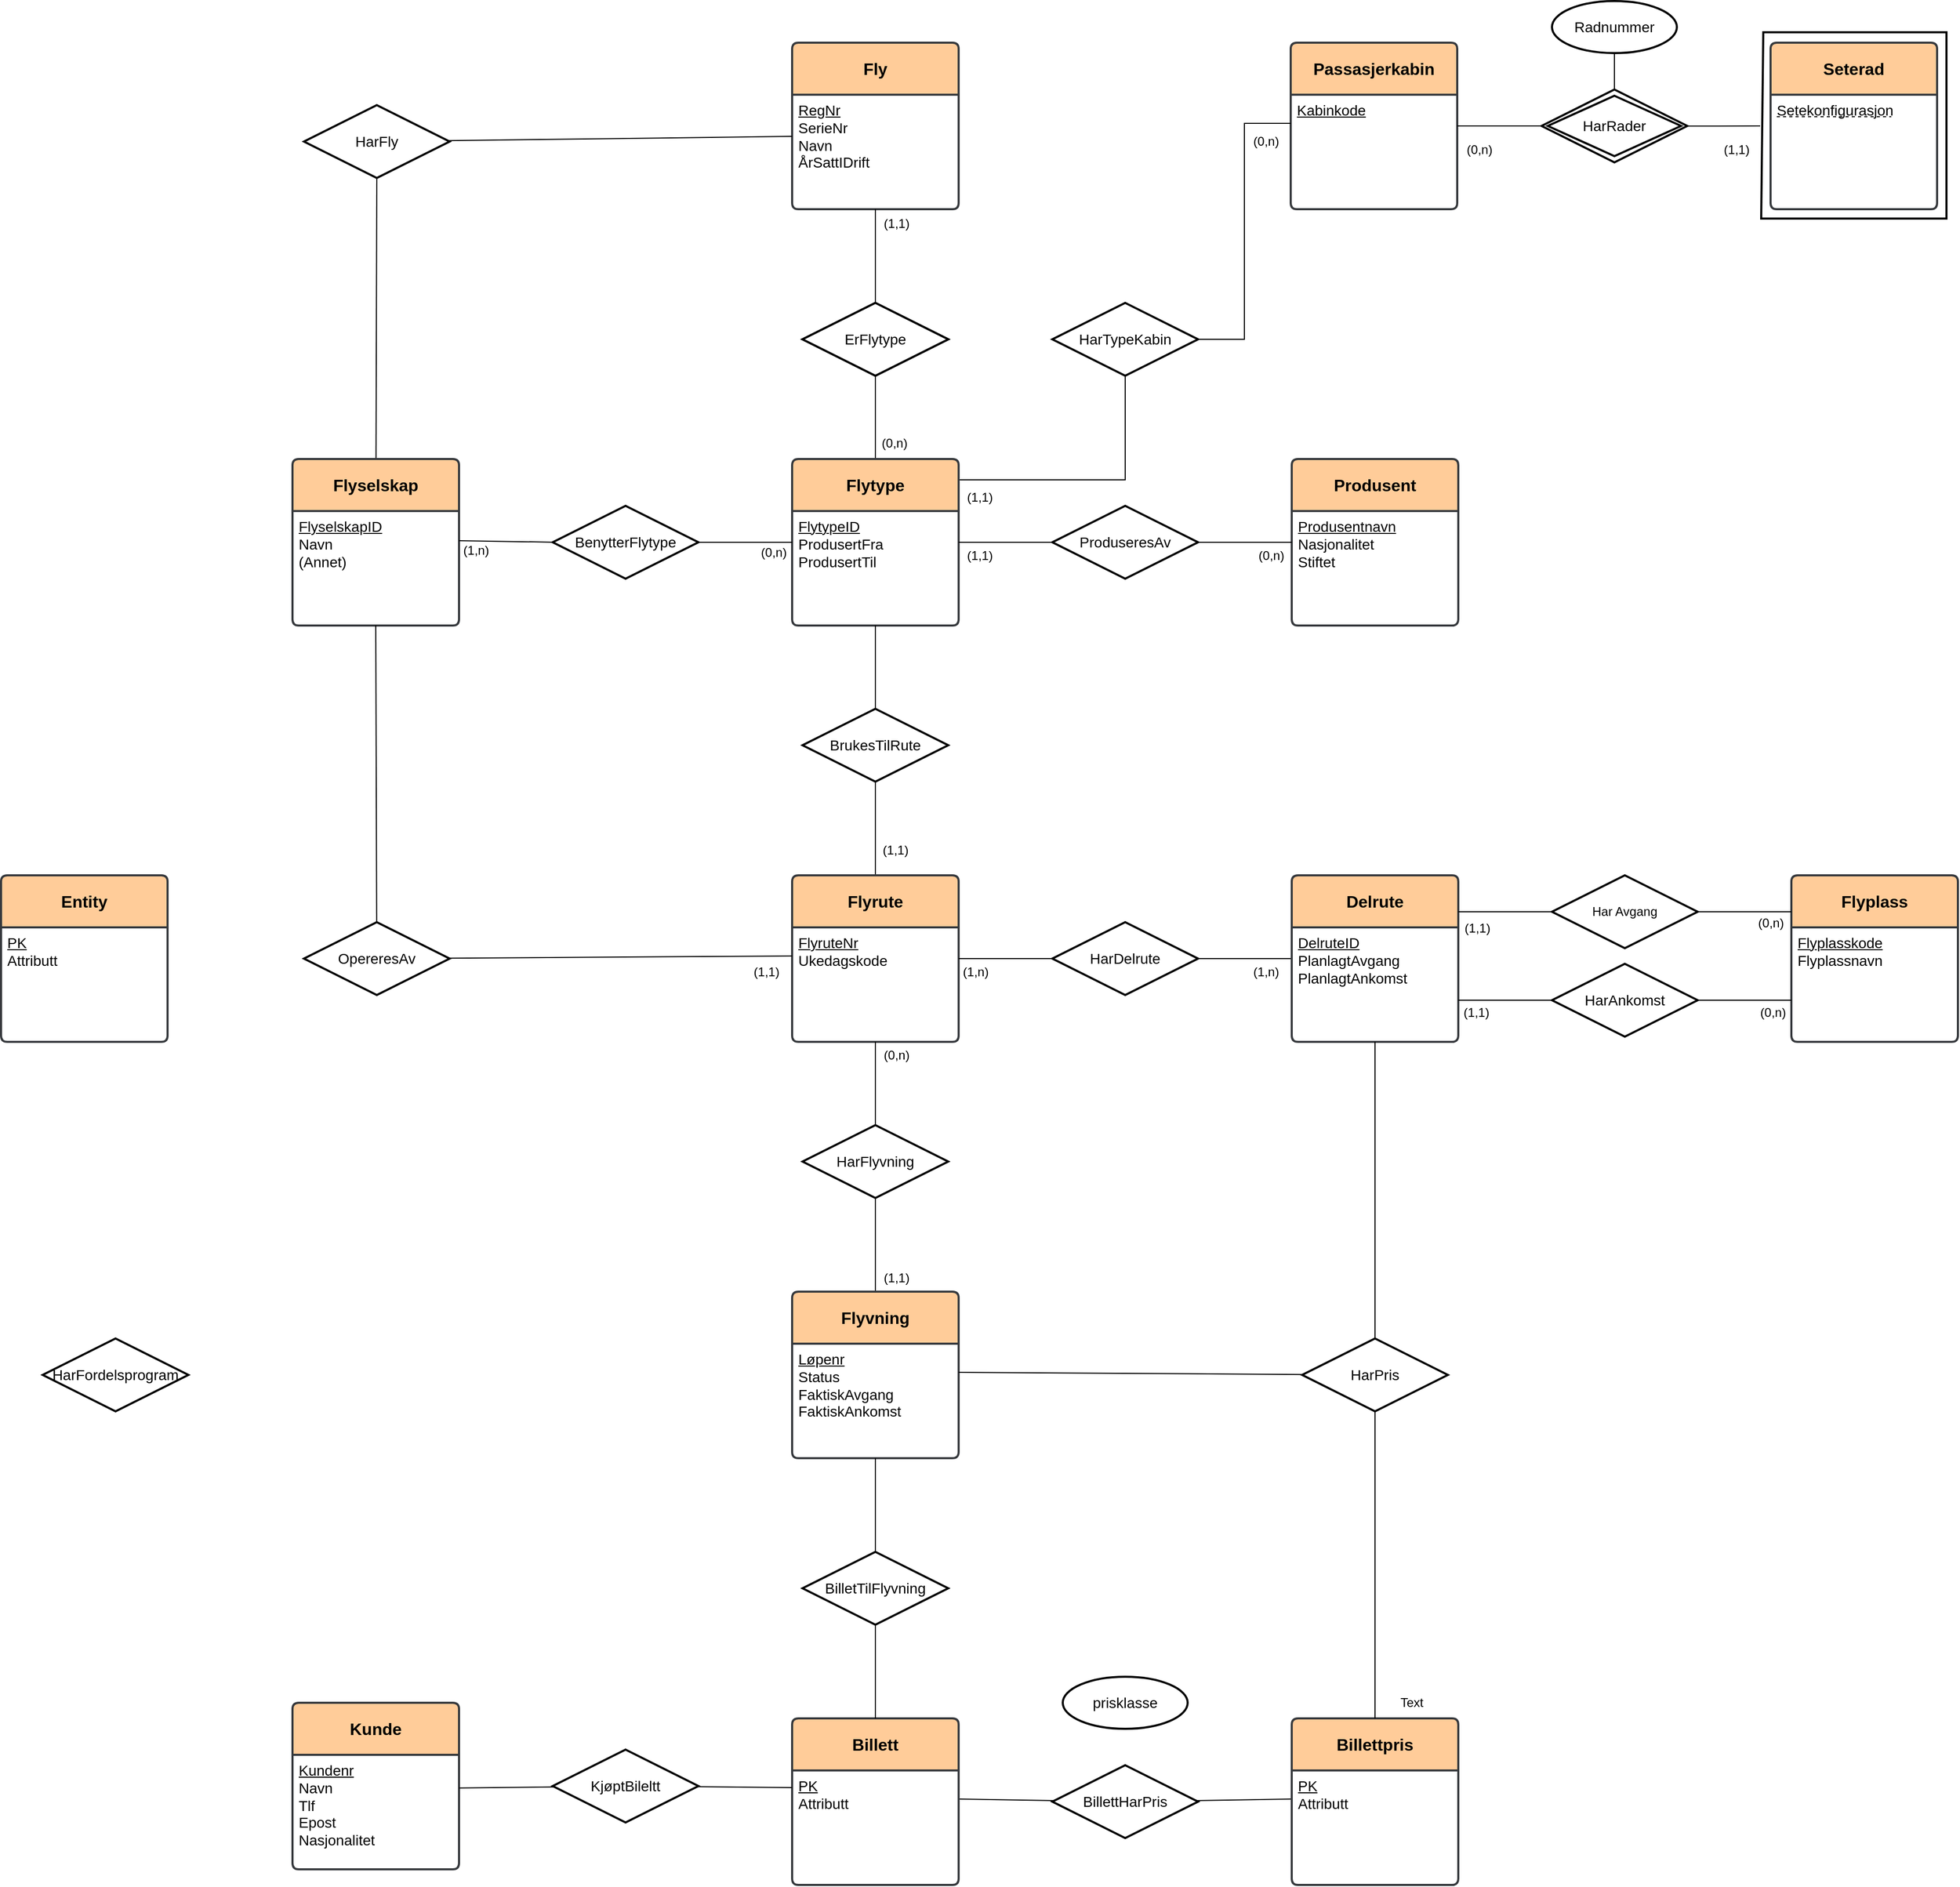 <mxfile>
    <diagram id="1Zk1XJ8AuGHgXQJe4rgg" name="Page-1">
        <mxGraphModel dx="1352" dy="1334" grid="1" gridSize="10" guides="1" tooltips="1" connect="1" arrows="1" fold="1" page="0" pageScale="1" pageWidth="827" pageHeight="1169" math="0" shadow="0">
            <root>
                <mxCell id="0"/>
                <mxCell id="1" parent="0"/>
                <mxCell id="122" style="edgeStyle=none;html=1;" parent="1" source="114" target="113" edge="1">
                    <mxGeometry relative="1" as="geometry"/>
                </mxCell>
                <mxCell id="148" style="edgeStyle=none;html=1;entryX=0.5;entryY=1;entryDx=0;entryDy=0;endArrow=none;endFill=0;" parent="1" source="2" target="147" edge="1">
                    <mxGeometry relative="1" as="geometry"/>
                </mxCell>
                <mxCell id="2" value="&lt;font style=&quot;font-size: 16px;&quot;&gt;&lt;b style=&quot;&quot;&gt;Flyselskap&lt;/b&gt;&lt;/font&gt;" style="swimlane;childLayout=stackLayout;horizontal=1;startSize=50;horizontalStack=0;rounded=1;fontSize=14;fontStyle=0;strokeWidth=2;resizeParent=0;resizeLast=1;shadow=0;dashed=0;align=center;arcSize=4;whiteSpace=wrap;html=1;fillColor=#ffcc99;strokeColor=#36393d;" parent="1" vertex="1">
                    <mxGeometry x="320" y="320" width="160" height="160" as="geometry"/>
                </mxCell>
                <mxCell id="3" value="&lt;div style=&quot;&quot;&gt;&lt;span style=&quot;font-size: 14px;&quot;&gt;&lt;u&gt;FlyselskapID&lt;/u&gt;&lt;/span&gt;&lt;/div&gt;&lt;div style=&quot;&quot;&gt;&lt;span style=&quot;font-size: 14px;&quot;&gt;Navn&lt;/span&gt;&lt;/div&gt;&lt;div style=&quot;&quot;&gt;&lt;span style=&quot;font-size: 14px;&quot;&gt;(Annet)&lt;/span&gt;&lt;/div&gt;" style="align=left;strokeColor=none;fillColor=none;spacingLeft=4;fontSize=12;verticalAlign=top;resizable=0;rotatable=0;part=1;html=1;" parent="2" vertex="1">
                    <mxGeometry y="50" width="160" height="110" as="geometry"/>
                </mxCell>
                <mxCell id="14" style="edgeStyle=none;html=1;entryX=0.5;entryY=1;entryDx=0;entryDy=0;endArrow=none;endFill=0;" parent="1" source="4" target="13" edge="1">
                    <mxGeometry relative="1" as="geometry"/>
                </mxCell>
                <mxCell id="89" style="edgeStyle=orthogonalEdgeStyle;html=1;exitX=1;exitY=0.25;exitDx=0;exitDy=0;entryX=0.5;entryY=1;entryDx=0;entryDy=0;rounded=0;curved=0;endArrow=none;endFill=0;" parent="1" source="4" target="88" edge="1">
                    <mxGeometry relative="1" as="geometry">
                        <Array as="points">
                            <mxPoint x="960" y="340"/>
                            <mxPoint x="1120" y="340"/>
                        </Array>
                    </mxGeometry>
                </mxCell>
                <mxCell id="4" value="&lt;font style=&quot;font-size: 16px;&quot;&gt;&lt;b style=&quot;&quot;&gt;Flytype&lt;/b&gt;&lt;/font&gt;" style="swimlane;childLayout=stackLayout;horizontal=1;startSize=50;horizontalStack=0;rounded=1;fontSize=14;fontStyle=0;strokeWidth=2;resizeParent=0;resizeLast=1;shadow=0;dashed=0;align=center;arcSize=4;whiteSpace=wrap;html=1;fillColor=#ffcc99;strokeColor=#36393d;" parent="1" vertex="1">
                    <mxGeometry x="800" y="320" width="160" height="160" as="geometry"/>
                </mxCell>
                <mxCell id="5" value="&lt;div style=&quot;&quot;&gt;&lt;span style=&quot;background-color: transparent;&quot;&gt;&lt;u style=&quot;&quot;&gt;&lt;font style=&quot;font-size: 14px;&quot;&gt;FlytypeID&lt;/font&gt;&lt;/u&gt;&lt;/span&gt;&lt;/div&gt;&lt;div style=&quot;&quot;&gt;&lt;font style=&quot;font-size: 14px;&quot;&gt;ProdusertFra&lt;/font&gt;&lt;/div&gt;&lt;div style=&quot;&quot;&gt;&lt;font style=&quot;font-size: 14px;&quot;&gt;ProdusertTil&lt;/font&gt;&lt;/div&gt;" style="align=left;strokeColor=none;fillColor=none;spacingLeft=4;fontSize=12;verticalAlign=top;resizable=0;rotatable=0;part=1;html=1;" parent="4" vertex="1">
                    <mxGeometry y="50" width="160" height="110" as="geometry"/>
                </mxCell>
                <mxCell id="9" style="edgeStyle=none;html=1;entryX=0;entryY=0.5;entryDx=0;entryDy=0;endArrow=none;endFill=0;" parent="1" source="6" target="4" edge="1">
                    <mxGeometry relative="1" as="geometry"/>
                </mxCell>
                <mxCell id="56" style="edgeStyle=none;html=1;entryX=1;entryY=0.25;entryDx=0;entryDy=0;endArrow=none;endFill=0;" parent="1" edge="1">
                    <mxGeometry relative="1" as="geometry">
                        <mxPoint x="572.121" y="399.939" as="sourcePoint"/>
                        <mxPoint x="480" y="398.5" as="targetPoint"/>
                    </mxGeometry>
                </mxCell>
                <mxCell id="6" value="&lt;font style=&quot;font-size: 14px;&quot;&gt;BenytterFlytype&lt;/font&gt;" style="shape=rhombus;perimeter=rhombusPerimeter;whiteSpace=wrap;html=1;align=center;strokeWidth=2;" parent="1" vertex="1">
                    <mxGeometry x="570" y="365" width="140" height="70" as="geometry"/>
                </mxCell>
                <mxCell id="10" value="&lt;font style=&quot;font-size: 16px;&quot;&gt;&lt;b style=&quot;&quot;&gt;Fly&lt;/b&gt;&lt;/font&gt;" style="swimlane;childLayout=stackLayout;horizontal=1;startSize=50;horizontalStack=0;rounded=1;fontSize=14;fontStyle=0;strokeWidth=2;resizeParent=0;resizeLast=1;shadow=0;dashed=0;align=center;arcSize=4;whiteSpace=wrap;html=1;fillColor=#ffcc99;strokeColor=#36393d;" parent="1" vertex="1">
                    <mxGeometry x="800" y="-80" width="160" height="160" as="geometry"/>
                </mxCell>
                <mxCell id="11" value="&lt;div style=&quot;&quot;&gt;&lt;span style=&quot;font-size: 14px;&quot;&gt;&lt;u&gt;RegNr&lt;/u&gt;&lt;/span&gt;&lt;/div&gt;&lt;div style=&quot;&quot;&gt;&lt;span style=&quot;font-size: 14px;&quot;&gt;SerieNr&lt;/span&gt;&lt;/div&gt;&lt;div style=&quot;&quot;&gt;&lt;span style=&quot;font-size: 14px;&quot;&gt;Navn&lt;/span&gt;&lt;/div&gt;&lt;div style=&quot;&quot;&gt;&lt;span style=&quot;font-size: 14px;&quot;&gt;ÅrSattIDrift&lt;/span&gt;&lt;/div&gt;" style="align=left;strokeColor=none;fillColor=none;spacingLeft=4;fontSize=12;verticalAlign=top;resizable=0;rotatable=0;part=1;html=1;" parent="10" vertex="1">
                    <mxGeometry y="50" width="160" height="110" as="geometry"/>
                </mxCell>
                <mxCell id="12" value="&lt;font style=&quot;font-size: 14px;&quot;&gt;Relationship&lt;/font&gt;" style="shape=rhombus;perimeter=rhombusPerimeter;whiteSpace=wrap;html=1;align=center;strokeWidth=2;" parent="1" vertex="1">
                    <mxGeometry x="810" y="170" width="140" height="70" as="geometry"/>
                </mxCell>
                <mxCell id="15" style="edgeStyle=none;html=1;entryX=0.5;entryY=1;entryDx=0;entryDy=0;endArrow=none;endFill=0;" parent="1" source="13" target="11" edge="1">
                    <mxGeometry relative="1" as="geometry"/>
                </mxCell>
                <mxCell id="13" value="&lt;span style=&quot;font-size: 14px;&quot;&gt;ErFlytype&lt;/span&gt;" style="shape=rhombus;perimeter=rhombusPerimeter;whiteSpace=wrap;html=1;align=center;strokeWidth=2;" parent="1" vertex="1">
                    <mxGeometry x="810" y="170" width="140" height="70" as="geometry"/>
                </mxCell>
                <mxCell id="16" value="&lt;font style=&quot;font-size: 16px;&quot;&gt;&lt;b style=&quot;&quot;&gt;Produsent&lt;/b&gt;&lt;/font&gt;" style="swimlane;childLayout=stackLayout;horizontal=1;startSize=50;horizontalStack=0;rounded=1;fontSize=14;fontStyle=0;strokeWidth=2;resizeParent=0;resizeLast=1;shadow=0;dashed=0;align=center;arcSize=4;whiteSpace=wrap;html=1;fillColor=#ffcc99;strokeColor=#36393d;" parent="1" vertex="1">
                    <mxGeometry x="1280" y="320" width="160" height="160" as="geometry"/>
                </mxCell>
                <mxCell id="17" value="&lt;div style=&quot;&quot;&gt;&lt;span style=&quot;font-size: 14px;&quot;&gt;&lt;u&gt;Produsentnavn&lt;/u&gt;&lt;/span&gt;&lt;/div&gt;&lt;div style=&quot;&quot;&gt;&lt;span style=&quot;font-size: 14px;&quot;&gt;Nasjonalitet&lt;/span&gt;&lt;/div&gt;&lt;div style=&quot;&quot;&gt;&lt;span style=&quot;font-size: 14px;&quot;&gt;Stiftet&lt;/span&gt;&lt;/div&gt;" style="align=left;strokeColor=none;fillColor=none;spacingLeft=4;fontSize=12;verticalAlign=top;resizable=0;rotatable=0;part=1;html=1;" parent="16" vertex="1">
                    <mxGeometry y="50" width="160" height="110" as="geometry"/>
                </mxCell>
                <mxCell id="19" value="&lt;font style=&quot;font-size: 14px;&quot;&gt;ProduseresAv&lt;/font&gt;" style="shape=rhombus;perimeter=rhombusPerimeter;whiteSpace=wrap;html=1;align=center;strokeWidth=2;" parent="1" vertex="1">
                    <mxGeometry x="1050" y="365" width="140" height="70" as="geometry"/>
                </mxCell>
                <mxCell id="21" style="edgeStyle=none;html=1;entryX=1;entryY=0.273;entryDx=0;entryDy=0;entryPerimeter=0;endArrow=none;endFill=0;" parent="1" source="19" target="5" edge="1">
                    <mxGeometry relative="1" as="geometry"/>
                </mxCell>
                <mxCell id="22" style="edgeStyle=none;html=1;entryX=0;entryY=0.273;entryDx=0;entryDy=0;entryPerimeter=0;endArrow=none;endFill=0;" parent="1" source="19" target="17" edge="1">
                    <mxGeometry relative="1" as="geometry"/>
                </mxCell>
                <mxCell id="29" style="edgeStyle=none;html=1;entryX=0.5;entryY=1;entryDx=0;entryDy=0;endArrow=none;endFill=0;" parent="1" source="23" target="5" edge="1">
                    <mxGeometry relative="1" as="geometry"/>
                </mxCell>
                <mxCell id="30" style="edgeStyle=none;html=1;entryX=0.5;entryY=0;entryDx=0;entryDy=0;endArrow=none;endFill=0;" parent="1" source="23" target="24" edge="1">
                    <mxGeometry relative="1" as="geometry"/>
                </mxCell>
                <mxCell id="23" value="&lt;font style=&quot;font-size: 14px;&quot;&gt;BrukesTilRute&lt;/font&gt;" style="shape=rhombus;perimeter=rhombusPerimeter;whiteSpace=wrap;html=1;align=center;strokeWidth=2;" parent="1" vertex="1">
                    <mxGeometry x="810" y="560" width="140" height="70" as="geometry"/>
                </mxCell>
                <mxCell id="24" value="&lt;font style=&quot;font-size: 16px;&quot;&gt;&lt;b style=&quot;&quot;&gt;Flyrute&lt;/b&gt;&lt;/font&gt;" style="swimlane;childLayout=stackLayout;horizontal=1;startSize=50;horizontalStack=0;rounded=1;fontSize=14;fontStyle=0;strokeWidth=2;resizeParent=0;resizeLast=1;shadow=0;dashed=0;align=center;arcSize=4;whiteSpace=wrap;html=1;fillColor=#ffcc99;strokeColor=#36393d;" parent="1" vertex="1">
                    <mxGeometry x="800" y="720" width="160" height="160" as="geometry"/>
                </mxCell>
                <mxCell id="25" value="&lt;div style=&quot;&quot;&gt;&lt;span style=&quot;font-size: 14px;&quot;&gt;&lt;u&gt;FlyruteNr&lt;/u&gt;&lt;/span&gt;&lt;/div&gt;&lt;div style=&quot;&quot;&gt;&lt;span style=&quot;font-size: 14px;&quot;&gt;Ukedagskode&lt;/span&gt;&lt;/div&gt;" style="align=left;strokeColor=none;fillColor=none;spacingLeft=4;fontSize=12;verticalAlign=top;resizable=0;rotatable=0;part=1;html=1;" parent="24" vertex="1">
                    <mxGeometry y="50" width="160" height="110" as="geometry"/>
                </mxCell>
                <mxCell id="100" style="edgeStyle=none;html=1;entryX=0;entryY=0.5;entryDx=0;entryDy=0;endArrow=none;endFill=0;" parent="1" source="26" target="27" edge="1">
                    <mxGeometry relative="1" as="geometry"/>
                </mxCell>
                <mxCell id="26" value="&lt;font style=&quot;font-size: 14px;&quot;&gt;HarDelrute&lt;/font&gt;" style="shape=rhombus;perimeter=rhombusPerimeter;whiteSpace=wrap;html=1;align=center;strokeWidth=2;" parent="1" vertex="1">
                    <mxGeometry x="1050" y="765" width="140" height="70" as="geometry"/>
                </mxCell>
                <mxCell id="27" value="&lt;font style=&quot;font-size: 16px;&quot;&gt;&lt;b style=&quot;&quot;&gt;Delrute&lt;/b&gt;&lt;/font&gt;" style="swimlane;childLayout=stackLayout;horizontal=1;startSize=50;horizontalStack=0;rounded=1;fontSize=14;fontStyle=0;strokeWidth=2;resizeParent=0;resizeLast=1;shadow=0;dashed=0;align=center;arcSize=4;whiteSpace=wrap;html=1;fillColor=#ffcc99;strokeColor=#36393d;" parent="1" vertex="1">
                    <mxGeometry x="1280" y="720" width="160" height="160" as="geometry"/>
                </mxCell>
                <mxCell id="28" value="&lt;div style=&quot;&quot;&gt;&lt;span style=&quot;font-size: 14px;&quot;&gt;&lt;u&gt;DelruteID&lt;/u&gt;&lt;/span&gt;&lt;/div&gt;&lt;div style=&quot;&quot;&gt;&lt;span style=&quot;font-size: 14px;&quot;&gt;PlanlagtAvgang&lt;/span&gt;&lt;/div&gt;&lt;div style=&quot;&quot;&gt;&lt;span style=&quot;font-size: 14px;&quot;&gt;PlanlagtAnkomst&lt;/span&gt;&lt;/div&gt;" style="align=left;strokeColor=none;fillColor=none;spacingLeft=4;fontSize=12;verticalAlign=top;resizable=0;rotatable=0;part=1;html=1;" parent="27" vertex="1">
                    <mxGeometry y="50" width="160" height="110" as="geometry"/>
                </mxCell>
                <mxCell id="32" style="edgeStyle=none;html=1;entryX=1;entryY=0.273;entryDx=0;entryDy=0;entryPerimeter=0;endArrow=none;endFill=0;" parent="1" source="26" target="25" edge="1">
                    <mxGeometry relative="1" as="geometry"/>
                </mxCell>
                <mxCell id="34" value="Har Avgang" style="shape=rhombus;perimeter=rhombusPerimeter;whiteSpace=wrap;html=1;align=center;strokeWidth=2;" parent="1" vertex="1">
                    <mxGeometry x="1530" y="720" width="140" height="70" as="geometry"/>
                </mxCell>
                <mxCell id="38" value="&lt;font style=&quot;font-size: 16px;&quot;&gt;&lt;b style=&quot;&quot;&gt;Flyplass&lt;/b&gt;&lt;/font&gt;" style="swimlane;childLayout=stackLayout;horizontal=1;startSize=50;horizontalStack=0;rounded=1;fontSize=14;fontStyle=0;strokeWidth=2;resizeParent=0;resizeLast=1;shadow=0;dashed=0;align=center;arcSize=4;whiteSpace=wrap;html=1;fillColor=#ffcc99;strokeColor=#36393d;" parent="1" vertex="1">
                    <mxGeometry x="1760" y="720" width="160" height="160" as="geometry"/>
                </mxCell>
                <mxCell id="39" value="&lt;div style=&quot;&quot;&gt;&lt;u style=&quot;background-color: transparent;&quot;&gt;&lt;font style=&quot;font-size: 14px;&quot;&gt;Flyplasskode&lt;/font&gt;&lt;/u&gt;&lt;/div&gt;&lt;div style=&quot;&quot;&gt;&lt;span style=&quot;font-size: 14px;&quot;&gt;Flyplassnavn&lt;/span&gt;&lt;/div&gt;" style="align=left;strokeColor=none;fillColor=none;spacingLeft=4;fontSize=12;verticalAlign=top;resizable=0;rotatable=0;part=1;html=1;" parent="38" vertex="1">
                    <mxGeometry y="50" width="160" height="110" as="geometry"/>
                </mxCell>
                <mxCell id="41" value="&lt;font style=&quot;font-size: 14px;&quot;&gt;HarAnkomst&lt;/font&gt;" style="shape=rhombus;perimeter=rhombusPerimeter;whiteSpace=wrap;html=1;align=center;strokeWidth=2;" parent="1" vertex="1">
                    <mxGeometry x="1530" y="805" width="140" height="70" as="geometry"/>
                </mxCell>
                <mxCell id="42" style="edgeStyle=none;html=1;entryX=1;entryY=0.219;entryDx=0;entryDy=0;entryPerimeter=0;endArrow=none;endFill=0;" parent="1" source="34" target="27" edge="1">
                    <mxGeometry relative="1" as="geometry"/>
                </mxCell>
                <mxCell id="43" style="edgeStyle=none;html=1;entryX=1;entryY=0.636;entryDx=0;entryDy=0;entryPerimeter=0;endArrow=none;endFill=0;" parent="1" source="41" target="28" edge="1">
                    <mxGeometry relative="1" as="geometry"/>
                </mxCell>
                <mxCell id="44" style="edgeStyle=none;html=1;entryX=0;entryY=0.219;entryDx=0;entryDy=0;entryPerimeter=0;endArrow=none;endFill=0;" parent="1" source="34" target="38" edge="1">
                    <mxGeometry relative="1" as="geometry"/>
                </mxCell>
                <mxCell id="45" style="edgeStyle=none;html=1;entryX=0;entryY=0.636;entryDx=0;entryDy=0;entryPerimeter=0;endArrow=none;endFill=0;" parent="1" source="41" target="39" edge="1">
                    <mxGeometry relative="1" as="geometry"/>
                </mxCell>
                <mxCell id="51" style="edgeStyle=none;html=1;entryX=0.5;entryY=1;entryDx=0;entryDy=0;endArrow=none;endFill=0;" parent="1" source="50" target="3" edge="1">
                    <mxGeometry relative="1" as="geometry"/>
                </mxCell>
                <mxCell id="104" style="edgeStyle=none;html=1;entryX=0;entryY=0.25;entryDx=0;entryDy=0;endArrow=none;endFill=0;" parent="1" source="50" target="25" edge="1">
                    <mxGeometry relative="1" as="geometry"/>
                </mxCell>
                <mxCell id="50" value="&lt;font style=&quot;font-size: 14px;&quot;&gt;OpereresAv&lt;/font&gt;" style="shape=rhombus;perimeter=rhombusPerimeter;whiteSpace=wrap;html=1;align=center;strokeWidth=2;" parent="1" vertex="1">
                    <mxGeometry x="331" y="765" width="140" height="70" as="geometry"/>
                </mxCell>
                <mxCell id="57" value="(1,n)" style="text;html=1;align=center;verticalAlign=middle;resizable=0;points=[];autosize=1;strokeColor=none;fillColor=none;" parent="1" vertex="1">
                    <mxGeometry x="471" y="393" width="50" height="30" as="geometry"/>
                </mxCell>
                <mxCell id="58" value="(0,n)" style="text;html=1;align=center;verticalAlign=middle;resizable=0;points=[];autosize=1;strokeColor=none;fillColor=none;" parent="1" vertex="1">
                    <mxGeometry x="757" y="395" width="50" height="30" as="geometry"/>
                </mxCell>
                <mxCell id="59" value="(1,1)" style="text;html=1;align=center;verticalAlign=middle;resizable=0;points=[];autosize=1;strokeColor=none;fillColor=none;" parent="1" vertex="1">
                    <mxGeometry x="874" y="681" width="50" height="30" as="geometry"/>
                </mxCell>
                <mxCell id="60" value="(1,1)" style="text;html=1;align=center;verticalAlign=middle;resizable=0;points=[];autosize=1;strokeColor=none;fillColor=none;" parent="1" vertex="1">
                    <mxGeometry x="750" y="798" width="50" height="30" as="geometry"/>
                </mxCell>
                <mxCell id="61" value="(1,n)" style="text;html=1;align=center;verticalAlign=middle;resizable=0;points=[];autosize=1;strokeColor=none;fillColor=none;" parent="1" vertex="1">
                    <mxGeometry x="951" y="798" width="50" height="30" as="geometry"/>
                </mxCell>
                <mxCell id="62" value="(1,n)" style="text;html=1;align=center;verticalAlign=middle;resizable=0;points=[];autosize=1;strokeColor=none;fillColor=none;" parent="1" vertex="1">
                    <mxGeometry x="1230" y="798" width="50" height="30" as="geometry"/>
                </mxCell>
                <mxCell id="63" value="(1,1)" style="text;html=1;align=center;verticalAlign=middle;resizable=0;points=[];autosize=1;strokeColor=none;fillColor=none;" parent="1" vertex="1">
                    <mxGeometry x="1433" y="756" width="50" height="30" as="geometry"/>
                </mxCell>
                <mxCell id="64" value="(1,1)" style="text;html=1;align=center;verticalAlign=middle;resizable=0;points=[];autosize=1;strokeColor=none;fillColor=none;" parent="1" vertex="1">
                    <mxGeometry x="1432" y="837" width="50" height="30" as="geometry"/>
                </mxCell>
                <mxCell id="65" value="(0,n)" style="text;html=1;align=center;verticalAlign=middle;resizable=0;points=[];autosize=1;strokeColor=none;fillColor=none;" parent="1" vertex="1">
                    <mxGeometry x="1715" y="751" width="50" height="30" as="geometry"/>
                </mxCell>
                <mxCell id="66" value="(0,n)" style="text;html=1;align=center;verticalAlign=middle;resizable=0;points=[];autosize=1;strokeColor=none;fillColor=none;" parent="1" vertex="1">
                    <mxGeometry x="1717" y="837" width="50" height="30" as="geometry"/>
                </mxCell>
                <mxCell id="169" style="edgeStyle=none;html=1;entryX=0;entryY=0.25;entryDx=0;entryDy=0;endArrow=none;endFill=0;" edge="1" parent="1" source="67" target="69">
                    <mxGeometry relative="1" as="geometry"/>
                </mxCell>
                <mxCell id="170" style="edgeStyle=none;html=1;entryX=1;entryY=0.25;entryDx=0;entryDy=0;endArrow=none;endFill=0;" edge="1" parent="1" source="67" target="168">
                    <mxGeometry relative="1" as="geometry"/>
                </mxCell>
                <mxCell id="67" value="&lt;font style=&quot;font-size: 14px;&quot;&gt;BillettHarPris&lt;/font&gt;" style="shape=rhombus;perimeter=rhombusPerimeter;whiteSpace=wrap;html=1;align=center;strokeWidth=2;" parent="1" vertex="1">
                    <mxGeometry x="1050" y="1575" width="140" height="70" as="geometry"/>
                </mxCell>
                <mxCell id="68" value="&lt;span style=&quot;font-size: 16px;&quot;&gt;&lt;b&gt;Billettpris&lt;/b&gt;&lt;/span&gt;" style="swimlane;childLayout=stackLayout;horizontal=1;startSize=50;horizontalStack=0;rounded=1;fontSize=14;fontStyle=0;strokeWidth=2;resizeParent=0;resizeLast=1;shadow=0;dashed=0;align=center;arcSize=4;whiteSpace=wrap;html=1;fillColor=#ffcc99;strokeColor=#36393d;" parent="1" vertex="1">
                    <mxGeometry x="1280" y="1530" width="160" height="160" as="geometry"/>
                </mxCell>
                <mxCell id="69" value="&lt;div style=&quot;&quot;&gt;&lt;u style=&quot;background-color: transparent;&quot;&gt;&lt;font style=&quot;font-size: 14px;&quot;&gt;PK&lt;/font&gt;&lt;/u&gt;&lt;/div&gt;&lt;div style=&quot;&quot;&gt;&lt;font style=&quot;font-size: 14px;&quot;&gt;Attributt&lt;/font&gt;&lt;/div&gt;" style="align=left;strokeColor=none;fillColor=none;spacingLeft=4;fontSize=12;verticalAlign=top;resizable=0;rotatable=0;part=1;html=1;" parent="68" vertex="1">
                    <mxGeometry y="50" width="160" height="110" as="geometry"/>
                </mxCell>
                <mxCell id="76" style="edgeStyle=none;html=1;entryX=0.5;entryY=1;entryDx=0;entryDy=0;endArrow=none;endFill=0;" parent="1" source="72" target="25" edge="1">
                    <mxGeometry relative="1" as="geometry"/>
                </mxCell>
                <mxCell id="77" style="edgeStyle=none;html=1;entryX=0.5;entryY=0;entryDx=0;entryDy=0;endArrow=none;endFill=0;" parent="1" source="72" target="73" edge="1">
                    <mxGeometry relative="1" as="geometry"/>
                </mxCell>
                <mxCell id="72" value="&lt;font style=&quot;font-size: 14px;&quot;&gt;HarFlyvning&lt;/font&gt;" style="shape=rhombus;perimeter=rhombusPerimeter;whiteSpace=wrap;html=1;align=center;strokeWidth=2;" parent="1" vertex="1">
                    <mxGeometry x="810" y="960" width="140" height="70" as="geometry"/>
                </mxCell>
                <mxCell id="73" value="&lt;font style=&quot;font-size: 16px;&quot;&gt;&lt;b style=&quot;&quot;&gt;Flyvning&lt;/b&gt;&lt;/font&gt;" style="swimlane;childLayout=stackLayout;horizontal=1;startSize=50;horizontalStack=0;rounded=1;fontSize=14;fontStyle=0;strokeWidth=2;resizeParent=0;resizeLast=1;shadow=0;dashed=0;align=center;arcSize=4;whiteSpace=wrap;html=1;fillColor=#ffcc99;strokeColor=#36393d;" parent="1" vertex="1">
                    <mxGeometry x="800" y="1120" width="160" height="160" as="geometry"/>
                </mxCell>
                <mxCell id="74" value="&lt;div style=&quot;&quot;&gt;&lt;span style=&quot;font-size: 14px;&quot;&gt;&lt;u&gt;Løpenr&lt;/u&gt;&lt;/span&gt;&lt;/div&gt;&lt;div style=&quot;&quot;&gt;&lt;span style=&quot;font-size: 14px;&quot;&gt;Status&lt;/span&gt;&lt;/div&gt;&lt;div style=&quot;&quot;&gt;&lt;span style=&quot;font-size: 14px;&quot;&gt;FaktiskAvgang&lt;/span&gt;&lt;/div&gt;&lt;div style=&quot;&quot;&gt;&lt;span style=&quot;font-size: 14px;&quot;&gt;FaktiskAnkomst&lt;/span&gt;&lt;/div&gt;" style="align=left;strokeColor=none;fillColor=none;spacingLeft=4;fontSize=12;verticalAlign=top;resizable=0;rotatable=0;part=1;html=1;" parent="73" vertex="1">
                    <mxGeometry y="50" width="160" height="110" as="geometry"/>
                </mxCell>
                <mxCell id="82" value="&lt;font style=&quot;font-size: 16px;&quot;&gt;&lt;b style=&quot;&quot;&gt;Kunde&lt;/b&gt;&lt;/font&gt;" style="swimlane;childLayout=stackLayout;horizontal=1;startSize=50;horizontalStack=0;rounded=1;fontSize=14;fontStyle=0;strokeWidth=2;resizeParent=0;resizeLast=1;shadow=0;dashed=0;align=center;arcSize=4;whiteSpace=wrap;html=1;fillColor=#ffcc99;strokeColor=#36393d;" parent="1" vertex="1">
                    <mxGeometry x="320" y="1515" width="160" height="160" as="geometry"/>
                </mxCell>
                <mxCell id="83" value="&lt;div style=&quot;&quot;&gt;&lt;span style=&quot;font-size: 14px;&quot;&gt;&lt;u&gt;Kundenr&lt;/u&gt;&lt;/span&gt;&lt;/div&gt;&lt;div style=&quot;&quot;&gt;&lt;span style=&quot;font-size: 14px;&quot;&gt;Navn&lt;/span&gt;&lt;/div&gt;&lt;div style=&quot;&quot;&gt;&lt;span style=&quot;font-size: 14px;&quot;&gt;Tlf&lt;/span&gt;&lt;/div&gt;&lt;div style=&quot;&quot;&gt;&lt;span style=&quot;font-size: 14px;&quot;&gt;Epost&lt;/span&gt;&lt;/div&gt;&lt;div style=&quot;&quot;&gt;&lt;span style=&quot;font-size: 14px;&quot;&gt;Nasjonalitet&lt;/span&gt;&lt;/div&gt;" style="align=left;strokeColor=none;fillColor=none;spacingLeft=4;fontSize=12;verticalAlign=top;resizable=0;rotatable=0;part=1;html=1;" parent="82" vertex="1">
                    <mxGeometry y="50" width="160" height="110" as="geometry"/>
                </mxCell>
                <mxCell id="85" value="&lt;font style=&quot;font-size: 16px;&quot;&gt;&lt;b style=&quot;&quot;&gt;Passasjerkabin&lt;/b&gt;&lt;/font&gt;" style="swimlane;childLayout=stackLayout;horizontal=1;startSize=50;horizontalStack=0;rounded=1;fontSize=14;fontStyle=0;strokeWidth=2;resizeParent=0;resizeLast=1;shadow=0;dashed=0;align=center;arcSize=4;whiteSpace=wrap;html=1;fillColor=#ffcc99;strokeColor=#36393d;" parent="1" vertex="1">
                    <mxGeometry x="1279" y="-80" width="160" height="160" as="geometry"/>
                </mxCell>
                <mxCell id="86" value="&lt;div style=&quot;&quot;&gt;&lt;span style=&quot;font-size: 14px;&quot;&gt;&lt;u&gt;Kabinkode&lt;/u&gt;&lt;/span&gt;&lt;/div&gt;" style="align=left;strokeColor=none;fillColor=none;spacingLeft=4;fontSize=12;verticalAlign=top;resizable=0;rotatable=0;part=1;html=1;" parent="85" vertex="1">
                    <mxGeometry y="50" width="160" height="110" as="geometry"/>
                </mxCell>
                <mxCell id="111" style="edgeStyle=orthogonalEdgeStyle;html=1;entryX=0;entryY=0.25;entryDx=0;entryDy=0;rounded=0;curved=0;endArrow=none;endFill=0;" parent="1" source="88" target="86" edge="1">
                    <mxGeometry relative="1" as="geometry"/>
                </mxCell>
                <mxCell id="88" value="&lt;font style=&quot;font-size: 14px;&quot;&gt;HarTypeKabin&lt;/font&gt;" style="shape=rhombus;perimeter=rhombusPerimeter;whiteSpace=wrap;html=1;align=center;strokeWidth=2;" parent="1" vertex="1">
                    <mxGeometry x="1050" y="170" width="140" height="70" as="geometry"/>
                </mxCell>
                <mxCell id="92" value="&lt;font style=&quot;font-size: 14px;&quot;&gt;HarFordelsprogram&lt;/font&gt;" style="shape=rhombus;perimeter=rhombusPerimeter;whiteSpace=wrap;html=1;align=center;strokeWidth=2;" parent="1" vertex="1">
                    <mxGeometry x="80" y="1165" width="140" height="70" as="geometry"/>
                </mxCell>
                <mxCell id="93" value="&lt;font style=&quot;font-size: 16px;&quot;&gt;&lt;b style=&quot;&quot;&gt;Entity&lt;/b&gt;&lt;/font&gt;" style="swimlane;childLayout=stackLayout;horizontal=1;startSize=50;horizontalStack=0;rounded=1;fontSize=14;fontStyle=0;strokeWidth=2;resizeParent=0;resizeLast=1;shadow=0;dashed=0;align=center;arcSize=4;whiteSpace=wrap;html=1;fillColor=#ffcc99;strokeColor=#36393d;" parent="1" vertex="1">
                    <mxGeometry x="40" y="720" width="160" height="160" as="geometry"/>
                </mxCell>
                <mxCell id="94" value="&lt;div style=&quot;&quot;&gt;&lt;u style=&quot;background-color: transparent;&quot;&gt;&lt;font style=&quot;font-size: 14px;&quot;&gt;PK&lt;/font&gt;&lt;/u&gt;&lt;/div&gt;&lt;div style=&quot;&quot;&gt;&lt;font style=&quot;font-size: 14px;&quot;&gt;Attributt&lt;/font&gt;&lt;/div&gt;" style="align=left;strokeColor=none;fillColor=none;spacingLeft=4;fontSize=12;verticalAlign=top;resizable=0;rotatable=0;part=1;html=1;" parent="93" vertex="1">
                    <mxGeometry y="50" width="160" height="110" as="geometry"/>
                </mxCell>
                <mxCell id="105" value="(1,1)" style="text;html=1;align=center;verticalAlign=middle;resizable=0;points=[];autosize=1;strokeColor=none;fillColor=none;" parent="1" vertex="1">
                    <mxGeometry x="955" y="398" width="50" height="30" as="geometry"/>
                </mxCell>
                <mxCell id="106" value="(0,n)" style="text;html=1;align=center;verticalAlign=middle;resizable=0;points=[];autosize=1;strokeColor=none;fillColor=none;" parent="1" vertex="1">
                    <mxGeometry x="1235" y="398" width="50" height="30" as="geometry"/>
                </mxCell>
                <mxCell id="107" value="(1,1)" style="text;html=1;align=center;verticalAlign=middle;resizable=0;points=[];autosize=1;strokeColor=none;fillColor=none;" parent="1" vertex="1">
                    <mxGeometry x="955" y="342" width="50" height="30" as="geometry"/>
                </mxCell>
                <mxCell id="108" value="(0,n)" style="text;html=1;align=center;verticalAlign=middle;resizable=0;points=[];autosize=1;strokeColor=none;fillColor=none;" parent="1" vertex="1">
                    <mxGeometry x="1230" width="50" height="30" as="geometry"/>
                </mxCell>
                <mxCell id="109" value="(0,n)" style="text;html=1;align=center;verticalAlign=middle;resizable=0;points=[];autosize=1;strokeColor=none;fillColor=none;" parent="1" vertex="1">
                    <mxGeometry x="873" y="290" width="50" height="30" as="geometry"/>
                </mxCell>
                <mxCell id="110" value="(1,1)" style="text;html=1;align=center;verticalAlign=middle;resizable=0;points=[];autosize=1;strokeColor=none;fillColor=none;" parent="1" vertex="1">
                    <mxGeometry x="875" y="79" width="50" height="30" as="geometry"/>
                </mxCell>
                <mxCell id="117" style="edgeStyle=none;html=1;entryX=1;entryY=0.5;entryDx=0;entryDy=0;endArrow=none;endFill=0;" parent="1" target="85" edge="1">
                    <mxGeometry relative="1" as="geometry">
                        <mxPoint x="1520" as="sourcePoint"/>
                    </mxGeometry>
                </mxCell>
                <mxCell id="128" style="edgeStyle=none;html=1;entryX=0.5;entryY=1;entryDx=0;entryDy=0;endArrow=none;endFill=0;" parent="1" target="127" edge="1">
                    <mxGeometry relative="1" as="geometry">
                        <mxPoint x="1590" y="-35" as="sourcePoint"/>
                    </mxGeometry>
                </mxCell>
                <mxCell id="113" value="&lt;span style=&quot;font-size: 16px;&quot;&gt;&lt;b&gt;Seterad&lt;/b&gt;&lt;/span&gt;" style="swimlane;childLayout=stackLayout;horizontal=1;startSize=50;horizontalStack=0;rounded=1;fontSize=14;fontStyle=0;strokeWidth=2;resizeParent=0;resizeLast=1;shadow=0;dashed=0;align=center;arcSize=4;whiteSpace=wrap;html=1;fillColor=#ffcc99;strokeColor=#36393d;" parent="1" vertex="1">
                    <mxGeometry x="1740" y="-80" width="160" height="160" as="geometry"/>
                </mxCell>
                <mxCell id="126" value="" style="endArrow=none;dashed=1;html=1;" parent="113" edge="1">
                    <mxGeometry width="50" height="50" relative="1" as="geometry">
                        <mxPoint x="6" y="71.09" as="sourcePoint"/>
                        <mxPoint x="116" y="71.09" as="targetPoint"/>
                    </mxGeometry>
                </mxCell>
                <mxCell id="114" value="&lt;div&gt;&lt;font style=&quot;font-size: 14px;&quot;&gt;Setekonfigurasjon&lt;/font&gt;&lt;/div&gt;&lt;div&gt;&lt;br&gt;&lt;/div&gt;" style="align=left;strokeColor=none;fillColor=none;spacingLeft=4;fontSize=12;verticalAlign=top;resizable=0;rotatable=0;part=1;html=1;" parent="113" vertex="1">
                    <mxGeometry y="50" width="160" height="110" as="geometry"/>
                </mxCell>
                <mxCell id="116" style="edgeStyle=none;html=1;endArrow=none;endFill=0;" parent="1" edge="1">
                    <mxGeometry relative="1" as="geometry">
                        <mxPoint x="1659.666" y="0.167" as="sourcePoint"/>
                        <mxPoint x="1730" as="targetPoint"/>
                    </mxGeometry>
                </mxCell>
                <mxCell id="123" value="(0,n)" style="text;html=1;align=center;verticalAlign=middle;resizable=0;points=[];autosize=1;strokeColor=none;fillColor=none;" parent="1" vertex="1">
                    <mxGeometry x="1435" y="8" width="50" height="30" as="geometry"/>
                </mxCell>
                <mxCell id="124" value="(1,1)" style="text;html=1;align=center;verticalAlign=middle;resizable=0;points=[];autosize=1;strokeColor=none;fillColor=none;" parent="1" vertex="1">
                    <mxGeometry x="1682" y="8" width="50" height="30" as="geometry"/>
                </mxCell>
                <mxCell id="127" value="&lt;font style=&quot;font-size: 14px;&quot;&gt;Radnummer&lt;/font&gt;" style="ellipse;whiteSpace=wrap;html=1;align=center;strokeWidth=2;" parent="1" vertex="1">
                    <mxGeometry x="1530" y="-120" width="120" height="50" as="geometry"/>
                </mxCell>
                <mxCell id="132" value="&lt;font style=&quot;font-size: 14px;&quot;&gt;HarRader&lt;/font&gt;" style="shape=rhombus;double=1;perimeter=rhombusPerimeter;whiteSpace=wrap;html=1;align=center;strokeWidth=2;perimeterSpacing=0;" parent="1" vertex="1">
                    <mxGeometry x="1520" y="-35" width="140" height="70" as="geometry"/>
                </mxCell>
                <mxCell id="136" value="" style="endArrow=none;html=1;strokeWidth=2;" parent="1" edge="1">
                    <mxGeometry width="50" height="50" relative="1" as="geometry">
                        <mxPoint x="1910" y="89" as="sourcePoint"/>
                        <mxPoint x="1730" y="89" as="targetPoint"/>
                    </mxGeometry>
                </mxCell>
                <mxCell id="137" value="" style="endArrow=none;html=1;strokeWidth=2;" parent="1" edge="1">
                    <mxGeometry width="50" height="50" relative="1" as="geometry">
                        <mxPoint x="1731" y="90" as="sourcePoint"/>
                        <mxPoint x="1733" y="-90" as="targetPoint"/>
                    </mxGeometry>
                </mxCell>
                <mxCell id="138" value="" style="endArrow=none;html=1;strokeWidth=2;" parent="1" edge="1">
                    <mxGeometry width="50" height="50" relative="1" as="geometry">
                        <mxPoint x="1732" y="-90" as="sourcePoint"/>
                        <mxPoint x="1910" y="-90" as="targetPoint"/>
                    </mxGeometry>
                </mxCell>
                <mxCell id="139" value="" style="endArrow=none;html=1;strokeWidth=2;" parent="1" edge="1">
                    <mxGeometry width="50" height="50" relative="1" as="geometry">
                        <mxPoint x="1909" y="90" as="sourcePoint"/>
                        <mxPoint x="1909" y="-90" as="targetPoint"/>
                    </mxGeometry>
                </mxCell>
                <mxCell id="147" value="&lt;span style=&quot;font-size: 14px;&quot;&gt;HarFly&lt;/span&gt;" style="shape=rhombus;perimeter=rhombusPerimeter;whiteSpace=wrap;html=1;align=center;strokeWidth=2;" parent="1" vertex="1">
                    <mxGeometry x="331" y="-20" width="140" height="70" as="geometry"/>
                </mxCell>
                <mxCell id="150" style="edgeStyle=none;html=1;entryX=0;entryY=0.364;entryDx=0;entryDy=0;entryPerimeter=0;endArrow=none;endFill=0;" parent="1" source="147" target="11" edge="1">
                    <mxGeometry relative="1" as="geometry"/>
                </mxCell>
                <mxCell id="159" style="edgeStyle=none;html=1;entryX=1;entryY=0.25;entryDx=0;entryDy=0;endArrow=none;endFill=0;" edge="1" parent="1" source="156" target="74">
                    <mxGeometry relative="1" as="geometry"/>
                </mxCell>
                <mxCell id="161" style="edgeStyle=none;html=1;entryX=0.5;entryY=1;entryDx=0;entryDy=0;endArrow=none;endFill=0;" edge="1" parent="1" source="156" target="28">
                    <mxGeometry relative="1" as="geometry"/>
                </mxCell>
                <mxCell id="164" style="edgeStyle=none;html=1;entryX=0.5;entryY=0;entryDx=0;entryDy=0;endArrow=none;endFill=0;" edge="1" parent="1" source="156" target="68">
                    <mxGeometry relative="1" as="geometry"/>
                </mxCell>
                <mxCell id="156" value="&lt;font style=&quot;font-size: 14px;&quot;&gt;HarPris&lt;/font&gt;" style="shape=rhombus;perimeter=rhombusPerimeter;whiteSpace=wrap;html=1;align=center;strokeWidth=2;" vertex="1" parent="1">
                    <mxGeometry x="1290" y="1165" width="140" height="70" as="geometry"/>
                </mxCell>
                <mxCell id="157" value="(1,1)" style="text;html=1;align=center;verticalAlign=middle;resizable=0;points=[];autosize=1;strokeColor=none;fillColor=none;" vertex="1" parent="1">
                    <mxGeometry x="875" y="1092" width="50" height="30" as="geometry"/>
                </mxCell>
                <mxCell id="158" value="(0,n)" style="text;html=1;align=center;verticalAlign=middle;resizable=0;points=[];autosize=1;strokeColor=none;fillColor=none;" vertex="1" parent="1">
                    <mxGeometry x="875" y="878" width="50" height="30" as="geometry"/>
                </mxCell>
                <mxCell id="167" value="&lt;font style=&quot;font-size: 16px;&quot;&gt;&lt;b style=&quot;&quot;&gt;Billett&lt;/b&gt;&lt;/font&gt;" style="swimlane;childLayout=stackLayout;horizontal=1;startSize=50;horizontalStack=0;rounded=1;fontSize=14;fontStyle=0;strokeWidth=2;resizeParent=0;resizeLast=1;shadow=0;dashed=0;align=center;arcSize=4;whiteSpace=wrap;html=1;fillColor=#ffcc99;strokeColor=#36393d;" vertex="1" parent="1">
                    <mxGeometry x="800" y="1530" width="160" height="160" as="geometry"/>
                </mxCell>
                <mxCell id="168" value="&lt;div style=&quot;&quot;&gt;&lt;u style=&quot;background-color: transparent;&quot;&gt;&lt;font style=&quot;font-size: 14px;&quot;&gt;PK&lt;/font&gt;&lt;/u&gt;&lt;/div&gt;&lt;div style=&quot;&quot;&gt;&lt;font style=&quot;font-size: 14px;&quot;&gt;Attributt&lt;/font&gt;&lt;/div&gt;" style="align=left;strokeColor=none;fillColor=none;spacingLeft=4;fontSize=12;verticalAlign=top;resizable=0;rotatable=0;part=1;html=1;" vertex="1" parent="167">
                    <mxGeometry y="50" width="160" height="110" as="geometry"/>
                </mxCell>
                <mxCell id="175" style="edgeStyle=none;html=1;entryX=0.5;entryY=0;entryDx=0;entryDy=0;endArrow=none;endFill=0;" edge="1" parent="1" source="171" target="167">
                    <mxGeometry relative="1" as="geometry"/>
                </mxCell>
                <mxCell id="171" value="&lt;span style=&quot;font-size: 14px;&quot;&gt;BilletTilFlyvning&lt;/span&gt;" style="shape=rhombus;perimeter=rhombusPerimeter;whiteSpace=wrap;html=1;align=center;strokeWidth=2;" vertex="1" parent="1">
                    <mxGeometry x="810" y="1370" width="140" height="70" as="geometry"/>
                </mxCell>
                <mxCell id="172" value="&lt;span style=&quot;font-size: 14px;&quot;&gt;KjøptBileltt&lt;/span&gt;" style="shape=rhombus;perimeter=rhombusPerimeter;whiteSpace=wrap;html=1;align=center;strokeWidth=2;" vertex="1" parent="1">
                    <mxGeometry x="570" y="1560" width="140" height="70" as="geometry"/>
                </mxCell>
                <mxCell id="173" style="edgeStyle=none;html=1;endArrow=none;endFill=0;" edge="1" parent="1" source="74" target="171">
                    <mxGeometry relative="1" as="geometry"/>
                </mxCell>
                <mxCell id="176" style="edgeStyle=none;html=1;entryX=-0.001;entryY=0.15;entryDx=0;entryDy=0;entryPerimeter=0;endArrow=none;endFill=0;" edge="1" parent="1" source="172" target="168">
                    <mxGeometry relative="1" as="geometry"/>
                </mxCell>
                <mxCell id="177" style="edgeStyle=none;html=1;entryX=1.001;entryY=0.29;entryDx=0;entryDy=0;entryPerimeter=0;endArrow=none;endFill=0;" edge="1" parent="1" source="172" target="83">
                    <mxGeometry relative="1" as="geometry"/>
                </mxCell>
                <mxCell id="178" value="Text" style="text;html=1;align=center;verticalAlign=middle;resizable=0;points=[];autosize=1;strokeColor=none;fillColor=none;" vertex="1" parent="1">
                    <mxGeometry x="1370" y="1500" width="50" height="30" as="geometry"/>
                </mxCell>
                <mxCell id="179" value="&lt;font style=&quot;font-size: 14px;&quot;&gt;prisklasse&lt;/font&gt;" style="ellipse;whiteSpace=wrap;html=1;align=center;strokeWidth=2;" vertex="1" parent="1">
                    <mxGeometry x="1060" y="1490" width="120" height="50" as="geometry"/>
                </mxCell>
            </root>
        </mxGraphModel>
    </diagram>
</mxfile>